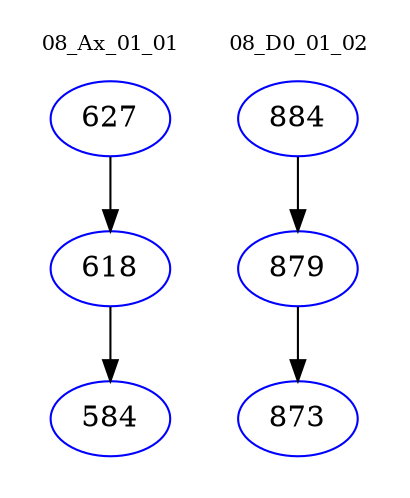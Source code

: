 digraph{
subgraph cluster_0 {
color = white
label = "08_Ax_01_01";
fontsize=10;
T0_627 [label="627", color="blue"]
T0_627 -> T0_618 [color="black"]
T0_618 [label="618", color="blue"]
T0_618 -> T0_584 [color="black"]
T0_584 [label="584", color="blue"]
}
subgraph cluster_1 {
color = white
label = "08_D0_01_02";
fontsize=10;
T1_884 [label="884", color="blue"]
T1_884 -> T1_879 [color="black"]
T1_879 [label="879", color="blue"]
T1_879 -> T1_873 [color="black"]
T1_873 [label="873", color="blue"]
}
}
